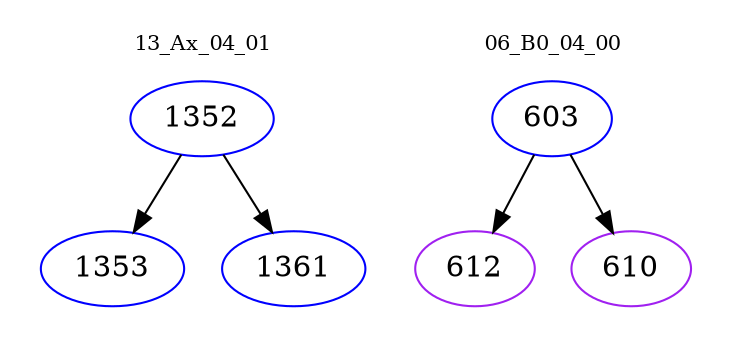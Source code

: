 digraph{
subgraph cluster_0 {
color = white
label = "13_Ax_04_01";
fontsize=10;
T0_1352 [label="1352", color="blue"]
T0_1352 -> T0_1353 [color="black"]
T0_1353 [label="1353", color="blue"]
T0_1352 -> T0_1361 [color="black"]
T0_1361 [label="1361", color="blue"]
}
subgraph cluster_1 {
color = white
label = "06_B0_04_00";
fontsize=10;
T1_603 [label="603", color="blue"]
T1_603 -> T1_612 [color="black"]
T1_612 [label="612", color="purple"]
T1_603 -> T1_610 [color="black"]
T1_610 [label="610", color="purple"]
}
}

